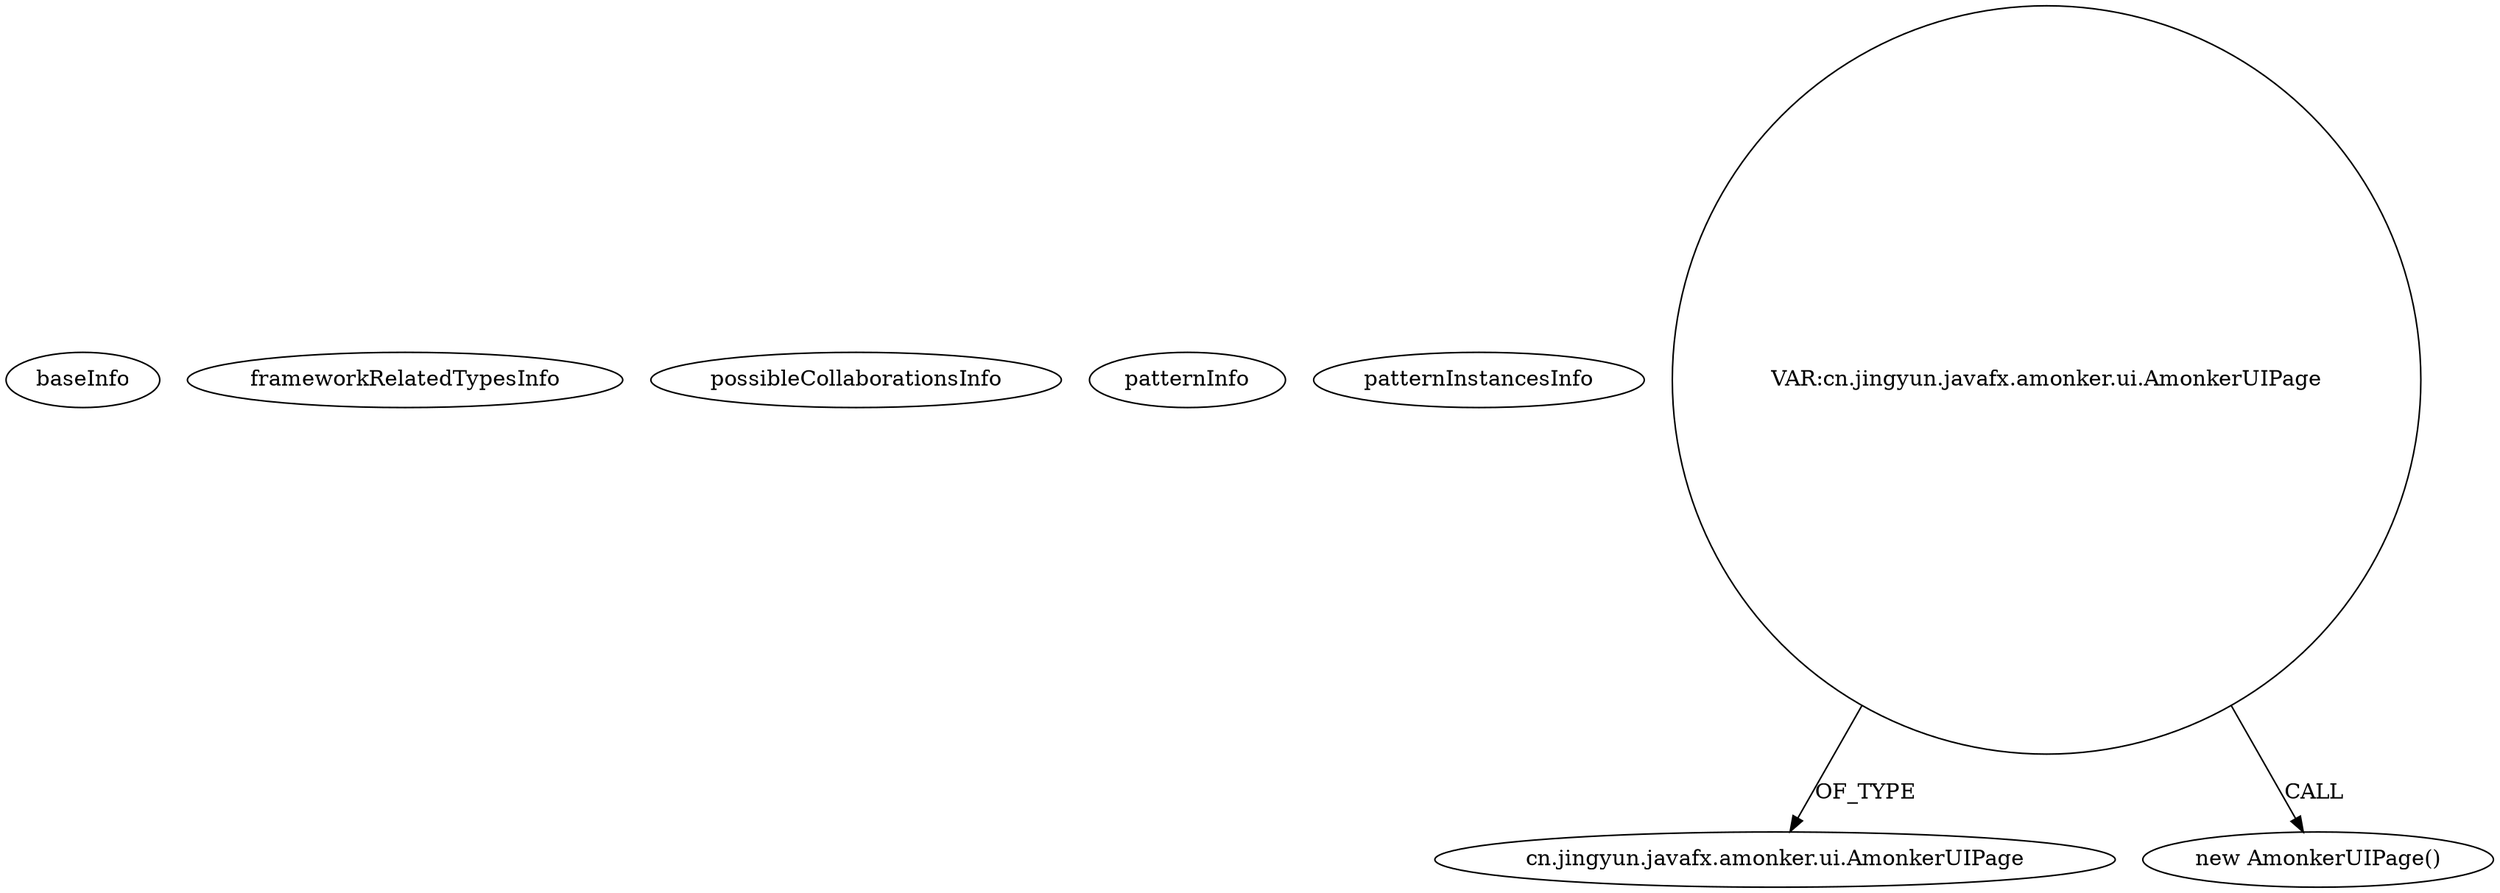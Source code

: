 digraph {
baseInfo[graphId=4391,category="pattern",isAnonymous=false,possibleRelation=false]
frameworkRelatedTypesInfo[]
possibleCollaborationsInfo[]
patternInfo[frequency=2.0,patternRootClient=null]
patternInstancesInfo[0="amonker-Trans~/amonker-Trans/Trans-master/src/cn/jingyun/trans/MainPane.java~MainPane~1847",1="amonker-Trans~/amonker-Trans/Trans-master/src/cn/jingyun/trans/Trans.java~Trans~1842"]
66[label="cn.jingyun.javafx.amonker.ui.AmonkerUIPage",vertexType="FRAMEWORK_CLASS_TYPE",isFrameworkType=false]
80[label="VAR:cn.jingyun.javafx.amonker.ui.AmonkerUIPage",vertexType="VARIABLE_EXPRESION",isFrameworkType=false,shape=circle]
79[label="new AmonkerUIPage()",vertexType="CONSTRUCTOR_CALL",isFrameworkType=false]
80->79[label="CALL"]
80->66[label="OF_TYPE"]
}
